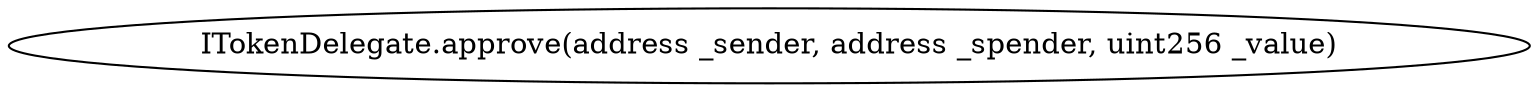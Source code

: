 digraph "" {
	graph [bb="0,0,616.27,36"];
	node [label="\N"];
	"ITokenDelegate.approve(address _sender, address _spender, uint256 _value)"	 [height=0.5,
		pos="308.13,18",
		width=8.5593];
}
digraph "" {
	graph [bb="0,0,616.27,36"];
	node [label="\N"];
	"ITokenDelegate.approve(address _sender, address _spender, uint256 _value)"	 [height=0.5,
		pos="308.13,18",
		width=8.5593];
}
digraph "" {
	graph [bb="0,0,616.27,36"];
	node [label="\N"];
	"ITokenDelegate.approve(address _sender, address _spender, uint256 _value)"	 [height=0.5,
		pos="308.13,18",
		width=8.5593];
}
digraph "" {
	graph [bb="0,0,616.27,36"];
	node [label="\N"];
	"ITokenDelegate.approve(address _sender, address _spender, uint256 _value)"	 [height=0.5,
		pos="308.13,18",
		width=8.5593];
}
digraph "" {
	graph [bb="0,0,616.27,36"];
	node [label="\N"];
	"ITokenDelegate.approve(address _sender, address _spender, uint256 _value)"	 [height=0.5,
		pos="308.13,18",
		width=8.5593];
}
